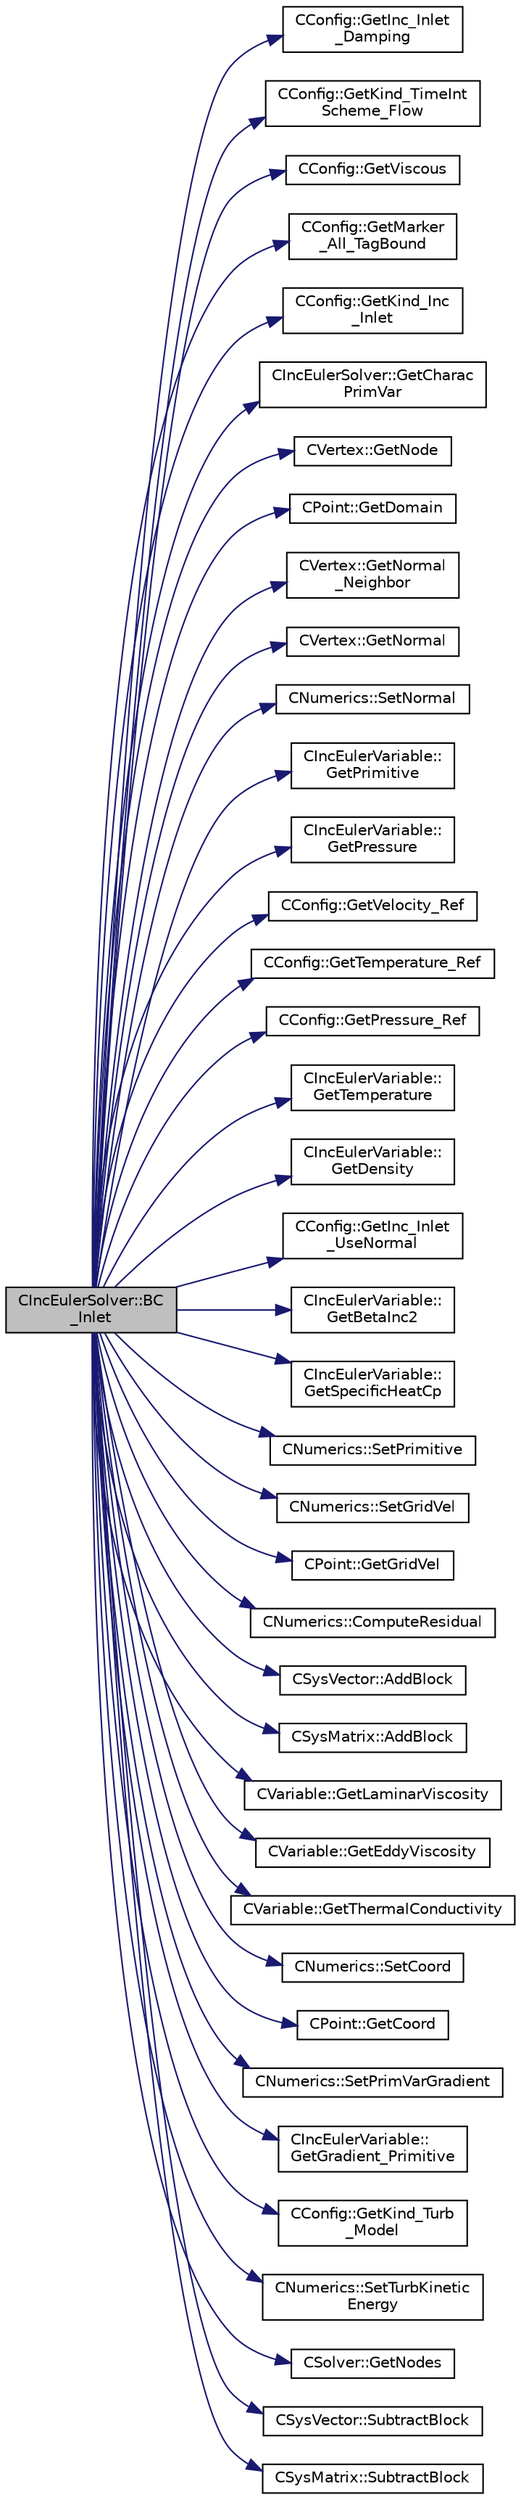 digraph "CIncEulerSolver::BC_Inlet"
{
  edge [fontname="Helvetica",fontsize="10",labelfontname="Helvetica",labelfontsize="10"];
  node [fontname="Helvetica",fontsize="10",shape=record];
  rankdir="LR";
  Node412 [label="CIncEulerSolver::BC\l_Inlet",height=0.2,width=0.4,color="black", fillcolor="grey75", style="filled", fontcolor="black"];
  Node412 -> Node413 [color="midnightblue",fontsize="10",style="solid",fontname="Helvetica"];
  Node413 [label="CConfig::GetInc_Inlet\l_Damping",height=0.2,width=0.4,color="black", fillcolor="white", style="filled",URL="$class_c_config.html#a9476f22e98748ffa7bf7ae41ebad63e6",tooltip="Get the damping factor applied to velocity updates at incompressible pressure inlets. "];
  Node412 -> Node414 [color="midnightblue",fontsize="10",style="solid",fontname="Helvetica"];
  Node414 [label="CConfig::GetKind_TimeInt\lScheme_Flow",height=0.2,width=0.4,color="black", fillcolor="white", style="filled",URL="$class_c_config.html#a20e5fd7b43cfd2bf2bcf5137f12bc635",tooltip="Get the kind of integration scheme (explicit or implicit) for the flow equations. ..."];
  Node412 -> Node415 [color="midnightblue",fontsize="10",style="solid",fontname="Helvetica"];
  Node415 [label="CConfig::GetViscous",height=0.2,width=0.4,color="black", fillcolor="white", style="filled",URL="$class_c_config.html#a2e9af0bd3e1f5ed865e81b627e94a662",tooltip="Determines if problem is viscous. "];
  Node412 -> Node416 [color="midnightblue",fontsize="10",style="solid",fontname="Helvetica"];
  Node416 [label="CConfig::GetMarker\l_All_TagBound",height=0.2,width=0.4,color="black", fillcolor="white", style="filled",URL="$class_c_config.html#a967e969a3beb24bb6e57d7036af003be",tooltip="Get the index of the surface defined in the geometry file. "];
  Node412 -> Node417 [color="midnightblue",fontsize="10",style="solid",fontname="Helvetica"];
  Node417 [label="CConfig::GetKind_Inc\l_Inlet",height=0.2,width=0.4,color="black", fillcolor="white", style="filled",URL="$class_c_config.html#ad62d6fbaf3d17b81ac10bfb7033c6b76",tooltip="Get the type of incompressible inlet from the list. "];
  Node412 -> Node418 [color="midnightblue",fontsize="10",style="solid",fontname="Helvetica"];
  Node418 [label="CIncEulerSolver::GetCharac\lPrimVar",height=0.2,width=0.4,color="black", fillcolor="white", style="filled",URL="$class_c_inc_euler_solver.html#ab856e9c1b827a52d96ae38e1bbd3512e",tooltip="Value of the characteristic variables at the boundaries. "];
  Node412 -> Node419 [color="midnightblue",fontsize="10",style="solid",fontname="Helvetica"];
  Node419 [label="CVertex::GetNode",height=0.2,width=0.4,color="black", fillcolor="white", style="filled",URL="$class_c_vertex.html#a95c513bf927464157ed96b6c79779a1f",tooltip="Get the node of the vertex. "];
  Node412 -> Node420 [color="midnightblue",fontsize="10",style="solid",fontname="Helvetica"];
  Node420 [label="CPoint::GetDomain",height=0.2,width=0.4,color="black", fillcolor="white", style="filled",URL="$class_c_point.html#a1d7e22a60d4cfef356af1cba2bab3e55",tooltip="For parallel computation, its indicates if a point must be computed or not. "];
  Node412 -> Node421 [color="midnightblue",fontsize="10",style="solid",fontname="Helvetica"];
  Node421 [label="CVertex::GetNormal\l_Neighbor",height=0.2,width=0.4,color="black", fillcolor="white", style="filled",URL="$class_c_vertex.html#a8d2bce3a6ee62007179e688dc2b9b182",tooltip="Get the value of the closest neighbor. "];
  Node412 -> Node422 [color="midnightblue",fontsize="10",style="solid",fontname="Helvetica"];
  Node422 [label="CVertex::GetNormal",height=0.2,width=0.4,color="black", fillcolor="white", style="filled",URL="$class_c_vertex.html#a0d289163c6f3384822fcb9ae86fc1c39",tooltip="Copy the the normal vector of a face. "];
  Node412 -> Node423 [color="midnightblue",fontsize="10",style="solid",fontname="Helvetica"];
  Node423 [label="CNumerics::SetNormal",height=0.2,width=0.4,color="black", fillcolor="white", style="filled",URL="$class_c_numerics.html#a41903d97957f351cd9ee63ca404985b1",tooltip="Set the value of the normal vector to the face between two points. "];
  Node412 -> Node424 [color="midnightblue",fontsize="10",style="solid",fontname="Helvetica"];
  Node424 [label="CIncEulerVariable::\lGetPrimitive",height=0.2,width=0.4,color="black", fillcolor="white", style="filled",URL="$class_c_inc_euler_variable.html#af3063f74dadcaaacbe9f9d39fbf897ac",tooltip="Get the primitive variables. "];
  Node412 -> Node425 [color="midnightblue",fontsize="10",style="solid",fontname="Helvetica"];
  Node425 [label="CIncEulerVariable::\lGetPressure",height=0.2,width=0.4,color="black", fillcolor="white", style="filled",URL="$class_c_inc_euler_variable.html#a8e2637c49744921ddf7f3bf93e26d295",tooltip="Get the flow pressure. "];
  Node412 -> Node426 [color="midnightblue",fontsize="10",style="solid",fontname="Helvetica"];
  Node426 [label="CConfig::GetVelocity_Ref",height=0.2,width=0.4,color="black", fillcolor="white", style="filled",URL="$class_c_config.html#a8f2c6f68c1e3756237596a7274e713f4",tooltip="Get the value of the reference velocity for non-dimensionalization. "];
  Node412 -> Node427 [color="midnightblue",fontsize="10",style="solid",fontname="Helvetica"];
  Node427 [label="CConfig::GetTemperature_Ref",height=0.2,width=0.4,color="black", fillcolor="white", style="filled",URL="$class_c_config.html#a8ec4a0951d9a432dadffad665a9892b3",tooltip="Get the value of the reference temperature for non-dimensionalization. "];
  Node412 -> Node428 [color="midnightblue",fontsize="10",style="solid",fontname="Helvetica"];
  Node428 [label="CConfig::GetPressure_Ref",height=0.2,width=0.4,color="black", fillcolor="white", style="filled",URL="$class_c_config.html#a39147c417b27ad7df00efea4ea1fcecc",tooltip="Get the value of the reference pressure for non-dimensionalization. "];
  Node412 -> Node429 [color="midnightblue",fontsize="10",style="solid",fontname="Helvetica"];
  Node429 [label="CIncEulerVariable::\lGetTemperature",height=0.2,width=0.4,color="black", fillcolor="white", style="filled",URL="$class_c_inc_euler_variable.html#a83ea0fb80f729e0636702cb9ad8f9fac",tooltip="Get the temperature of the flow. "];
  Node412 -> Node430 [color="midnightblue",fontsize="10",style="solid",fontname="Helvetica"];
  Node430 [label="CIncEulerVariable::\lGetDensity",height=0.2,width=0.4,color="black", fillcolor="white", style="filled",URL="$class_c_inc_euler_variable.html#aa5971e35e634b8d768d369dead2b9ffc",tooltip="Get the density of the flow. "];
  Node412 -> Node431 [color="midnightblue",fontsize="10",style="solid",fontname="Helvetica"];
  Node431 [label="CConfig::GetInc_Inlet\l_UseNormal",height=0.2,width=0.4,color="black", fillcolor="white", style="filled",URL="$class_c_config.html#a4af02380e30fc45ef938a6c21378132e",tooltip="Flag for whether the local boundary normal is used as the flow direction for an incompressible pressu..."];
  Node412 -> Node432 [color="midnightblue",fontsize="10",style="solid",fontname="Helvetica"];
  Node432 [label="CIncEulerVariable::\lGetBetaInc2",height=0.2,width=0.4,color="black", fillcolor="white", style="filled",URL="$class_c_inc_euler_variable.html#aadb29c1a48fc3c3209bbafc1dabae27c",tooltip="Get the value of beta squared for the incompressible flow. "];
  Node412 -> Node433 [color="midnightblue",fontsize="10",style="solid",fontname="Helvetica"];
  Node433 [label="CIncEulerVariable::\lGetSpecificHeatCp",height=0.2,width=0.4,color="black", fillcolor="white", style="filled",URL="$class_c_inc_euler_variable.html#aadff9ad2450ca12ecea825239db89d06",tooltip="Get the specific heat at constant P of the flow. "];
  Node412 -> Node434 [color="midnightblue",fontsize="10",style="solid",fontname="Helvetica"];
  Node434 [label="CNumerics::SetPrimitive",height=0.2,width=0.4,color="black", fillcolor="white", style="filled",URL="$class_c_numerics.html#af72b17d397adf09beed2e99e2daf895c",tooltip="Set the value of the primitive variables. "];
  Node412 -> Node435 [color="midnightblue",fontsize="10",style="solid",fontname="Helvetica"];
  Node435 [label="CNumerics::SetGridVel",height=0.2,width=0.4,color="black", fillcolor="white", style="filled",URL="$class_c_numerics.html#ae15b9e4ad2008444365109c434e24207",tooltip="Set the velocity of the computational grid. "];
  Node412 -> Node436 [color="midnightblue",fontsize="10",style="solid",fontname="Helvetica"];
  Node436 [label="CPoint::GetGridVel",height=0.2,width=0.4,color="black", fillcolor="white", style="filled",URL="$class_c_point.html#a62ec636f4a05ac578b582a053e8553f9",tooltip="Get the value of the grid velocity at the point. "];
  Node412 -> Node437 [color="midnightblue",fontsize="10",style="solid",fontname="Helvetica"];
  Node437 [label="CNumerics::ComputeResidual",height=0.2,width=0.4,color="black", fillcolor="white", style="filled",URL="$class_c_numerics.html#abe734316e0047f463f059fd77a281958",tooltip="Compute the numerical residual. "];
  Node412 -> Node438 [color="midnightblue",fontsize="10",style="solid",fontname="Helvetica"];
  Node438 [label="CSysVector::AddBlock",height=0.2,width=0.4,color="black", fillcolor="white", style="filled",URL="$class_c_sys_vector.html#acd4c36df2ea0b7ad473944cff9bf5d72",tooltip="Add val_residual to the residual. "];
  Node412 -> Node439 [color="midnightblue",fontsize="10",style="solid",fontname="Helvetica"];
  Node439 [label="CSysMatrix::AddBlock",height=0.2,width=0.4,color="black", fillcolor="white", style="filled",URL="$class_c_sys_matrix.html#a85def3109e5aa5307268ca830a8f6522",tooltip="Adds the specified block to the sparse matrix. "];
  Node412 -> Node440 [color="midnightblue",fontsize="10",style="solid",fontname="Helvetica"];
  Node440 [label="CVariable::GetLaminarViscosity",height=0.2,width=0.4,color="black", fillcolor="white", style="filled",URL="$class_c_variable.html#a0acbe55ca86de2c0205ae921193e9e95",tooltip="A virtual member. "];
  Node412 -> Node441 [color="midnightblue",fontsize="10",style="solid",fontname="Helvetica"];
  Node441 [label="CVariable::GetEddyViscosity",height=0.2,width=0.4,color="black", fillcolor="white", style="filled",URL="$class_c_variable.html#adae2e4228e113624b7ab1f9ab1a493c6",tooltip="A virtual member. "];
  Node412 -> Node442 [color="midnightblue",fontsize="10",style="solid",fontname="Helvetica"];
  Node442 [label="CVariable::GetThermalConductivity",height=0.2,width=0.4,color="black", fillcolor="white", style="filled",URL="$class_c_variable.html#a05aa9ee34c744629c72742c05ceab246",tooltip="A virtual member. "];
  Node412 -> Node443 [color="midnightblue",fontsize="10",style="solid",fontname="Helvetica"];
  Node443 [label="CNumerics::SetCoord",height=0.2,width=0.4,color="black", fillcolor="white", style="filled",URL="$class_c_numerics.html#a5fa1089c7228d6d49677a633bbe3c890",tooltip="Set coordinates of the points. "];
  Node412 -> Node444 [color="midnightblue",fontsize="10",style="solid",fontname="Helvetica"];
  Node444 [label="CPoint::GetCoord",height=0.2,width=0.4,color="black", fillcolor="white", style="filled",URL="$class_c_point.html#a95fe081d22e96e190cb3edcbf0d6525f",tooltip="Get the coordinates dor the control volume. "];
  Node412 -> Node445 [color="midnightblue",fontsize="10",style="solid",fontname="Helvetica"];
  Node445 [label="CNumerics::SetPrimVarGradient",height=0.2,width=0.4,color="black", fillcolor="white", style="filled",URL="$class_c_numerics.html#a22772ccb1c59b1267152d4cc9825a98a",tooltip="Set the gradient of the primitive variables. "];
  Node412 -> Node446 [color="midnightblue",fontsize="10",style="solid",fontname="Helvetica"];
  Node446 [label="CIncEulerVariable::\lGetGradient_Primitive",height=0.2,width=0.4,color="black", fillcolor="white", style="filled",URL="$class_c_inc_euler_variable.html#a6732935d0d77a7e11ad404766b031f94",tooltip="Get the value of the primitive variables gradient. "];
  Node412 -> Node447 [color="midnightblue",fontsize="10",style="solid",fontname="Helvetica"];
  Node447 [label="CConfig::GetKind_Turb\l_Model",height=0.2,width=0.4,color="black", fillcolor="white", style="filled",URL="$class_c_config.html#a40aaed07fc5844d505d2c0b7076594d7",tooltip="Get the kind of the turbulence model. "];
  Node412 -> Node448 [color="midnightblue",fontsize="10",style="solid",fontname="Helvetica"];
  Node448 [label="CNumerics::SetTurbKinetic\lEnergy",height=0.2,width=0.4,color="black", fillcolor="white", style="filled",URL="$class_c_numerics.html#adb60105707161f121e6c9d79a2c80284",tooltip="Set the turbulent kinetic energy. "];
  Node412 -> Node449 [color="midnightblue",fontsize="10",style="solid",fontname="Helvetica"];
  Node449 [label="CSolver::GetNodes",height=0.2,width=0.4,color="black", fillcolor="white", style="filled",URL="$class_c_solver.html#af3198e52a2ea377bb765647b5e697197",tooltip="Allow outside access to the nodes of the solver, containing conservatives, primitives, etc. "];
  Node412 -> Node450 [color="midnightblue",fontsize="10",style="solid",fontname="Helvetica"];
  Node450 [label="CSysVector::SubtractBlock",height=0.2,width=0.4,color="black", fillcolor="white", style="filled",URL="$class_c_sys_vector.html#a732b302ca148d38b442bfe7e096a81be",tooltip="Subtract val_residual to the residual. "];
  Node412 -> Node451 [color="midnightblue",fontsize="10",style="solid",fontname="Helvetica"];
  Node451 [label="CSysMatrix::SubtractBlock",height=0.2,width=0.4,color="black", fillcolor="white", style="filled",URL="$class_c_sys_matrix.html#af913d33707e948c30fff5a62773ef5c6",tooltip="Subtracts the specified block to the sparse matrix. "];
}
